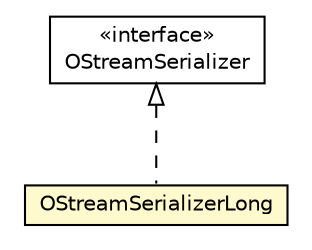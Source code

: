 #!/usr/local/bin/dot
#
# Class diagram 
# Generated by UMLGraph version R5_6-24-gf6e263 (http://www.umlgraph.org/)
#

digraph G {
	edge [fontname="Helvetica",fontsize=10,labelfontname="Helvetica",labelfontsize=10];
	node [fontname="Helvetica",fontsize=10,shape=plaintext];
	nodesep=0.25;
	ranksep=0.5;
	// com.orientechnologies.orient.core.serialization.serializer.stream.OStreamSerializer
	c4083630 [label=<<table title="com.orientechnologies.orient.core.serialization.serializer.stream.OStreamSerializer" border="0" cellborder="1" cellspacing="0" cellpadding="2" port="p" href="./OStreamSerializer.html">
		<tr><td><table border="0" cellspacing="0" cellpadding="1">
<tr><td align="center" balign="center"> &#171;interface&#187; </td></tr>
<tr><td align="center" balign="center"> OStreamSerializer </td></tr>
		</table></td></tr>
		</table>>, URL="./OStreamSerializer.html", fontname="Helvetica", fontcolor="black", fontsize=10.0];
	// com.orientechnologies.orient.core.serialization.serializer.stream.OStreamSerializerLong
	c4083636 [label=<<table title="com.orientechnologies.orient.core.serialization.serializer.stream.OStreamSerializerLong" border="0" cellborder="1" cellspacing="0" cellpadding="2" port="p" bgcolor="lemonChiffon" href="./OStreamSerializerLong.html">
		<tr><td><table border="0" cellspacing="0" cellpadding="1">
<tr><td align="center" balign="center"> OStreamSerializerLong </td></tr>
		</table></td></tr>
		</table>>, URL="./OStreamSerializerLong.html", fontname="Helvetica", fontcolor="black", fontsize=10.0];
	//com.orientechnologies.orient.core.serialization.serializer.stream.OStreamSerializerLong implements com.orientechnologies.orient.core.serialization.serializer.stream.OStreamSerializer
	c4083630:p -> c4083636:p [dir=back,arrowtail=empty,style=dashed];
}

